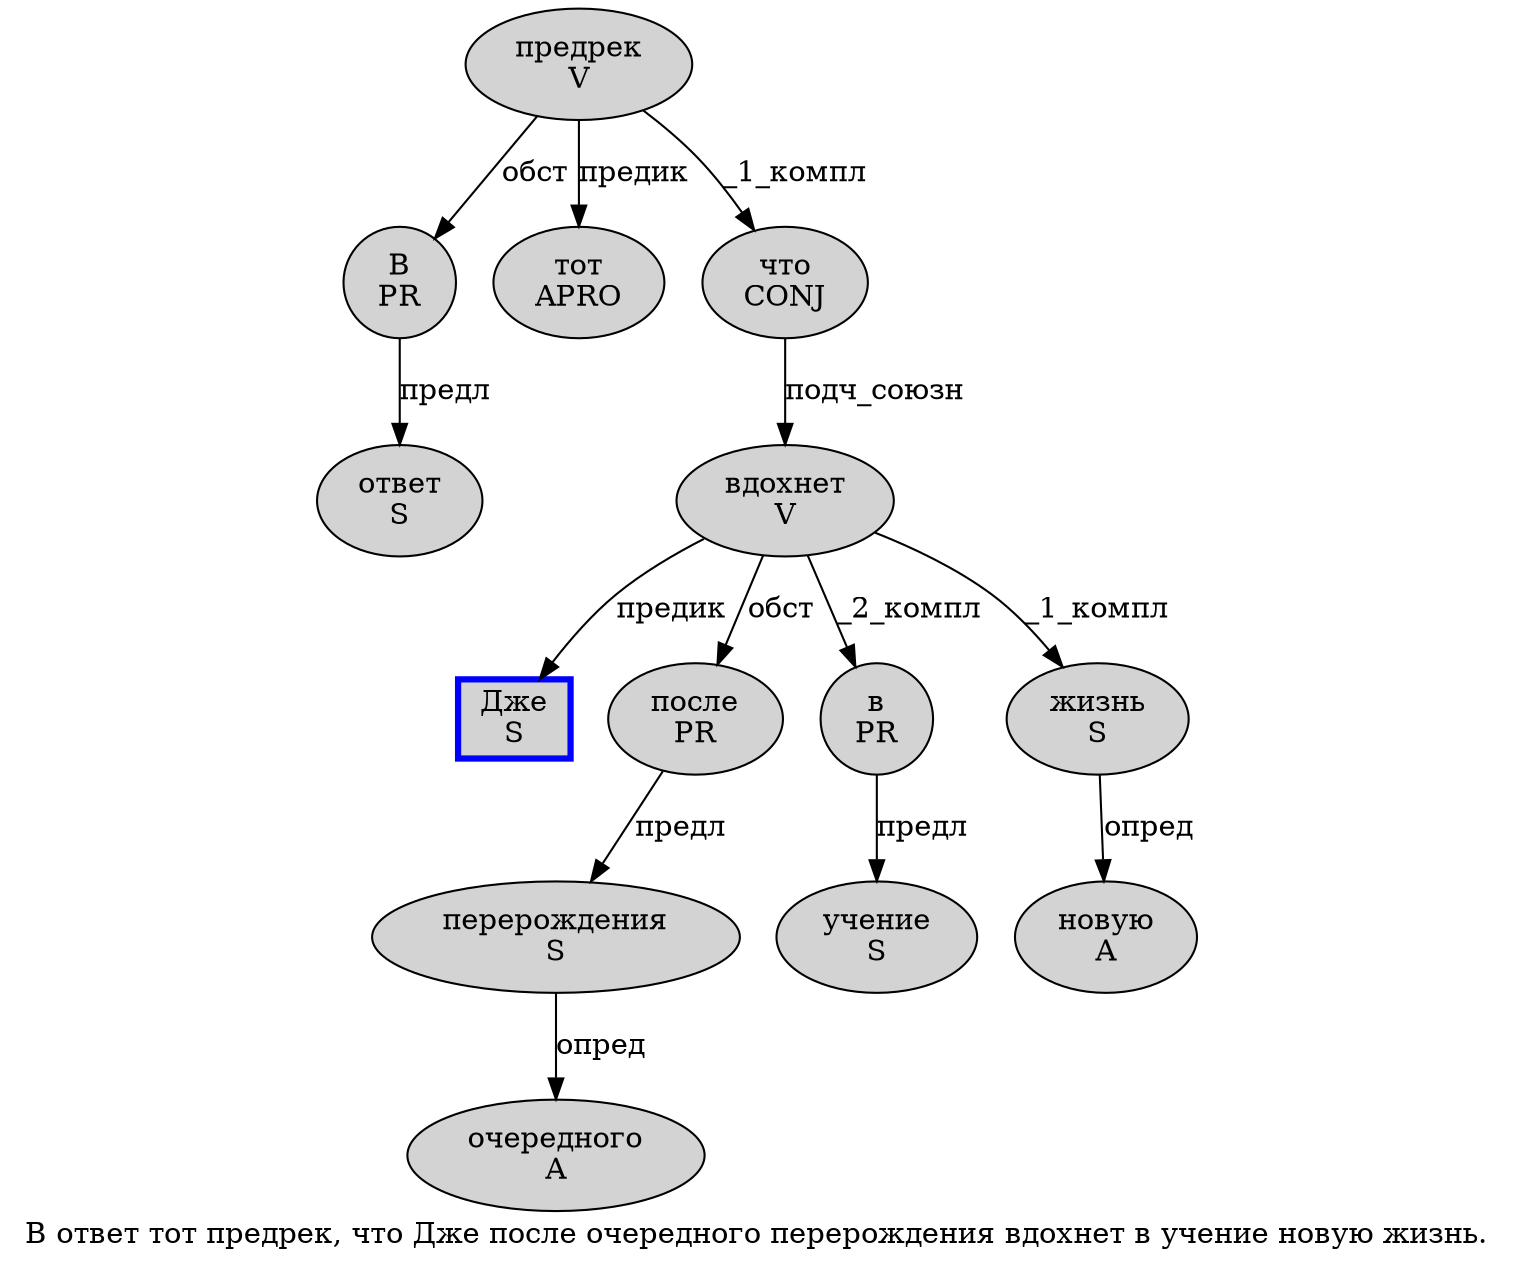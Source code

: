 digraph SENTENCE_1333 {
	graph [label="В ответ тот предрек, что Дже после очередного перерождения вдохнет в учение новую жизнь."]
	node [style=filled]
		0 [label="В
PR" color="" fillcolor=lightgray penwidth=1 shape=ellipse]
		1 [label="ответ
S" color="" fillcolor=lightgray penwidth=1 shape=ellipse]
		2 [label="тот
APRO" color="" fillcolor=lightgray penwidth=1 shape=ellipse]
		3 [label="предрек
V" color="" fillcolor=lightgray penwidth=1 shape=ellipse]
		5 [label="что
CONJ" color="" fillcolor=lightgray penwidth=1 shape=ellipse]
		6 [label="Дже
S" color=blue fillcolor=lightgray penwidth=3 shape=box]
		7 [label="после
PR" color="" fillcolor=lightgray penwidth=1 shape=ellipse]
		8 [label="очередного
A" color="" fillcolor=lightgray penwidth=1 shape=ellipse]
		9 [label="перерождения
S" color="" fillcolor=lightgray penwidth=1 shape=ellipse]
		10 [label="вдохнет
V" color="" fillcolor=lightgray penwidth=1 shape=ellipse]
		11 [label="в
PR" color="" fillcolor=lightgray penwidth=1 shape=ellipse]
		12 [label="учение
S" color="" fillcolor=lightgray penwidth=1 shape=ellipse]
		13 [label="новую
A" color="" fillcolor=lightgray penwidth=1 shape=ellipse]
		14 [label="жизнь
S" color="" fillcolor=lightgray penwidth=1 shape=ellipse]
			0 -> 1 [label="предл"]
			11 -> 12 [label="предл"]
			5 -> 10 [label="подч_союзн"]
			14 -> 13 [label="опред"]
			7 -> 9 [label="предл"]
			10 -> 6 [label="предик"]
			10 -> 7 [label="обст"]
			10 -> 11 [label="_2_компл"]
			10 -> 14 [label="_1_компл"]
			9 -> 8 [label="опред"]
			3 -> 0 [label="обст"]
			3 -> 2 [label="предик"]
			3 -> 5 [label="_1_компл"]
}